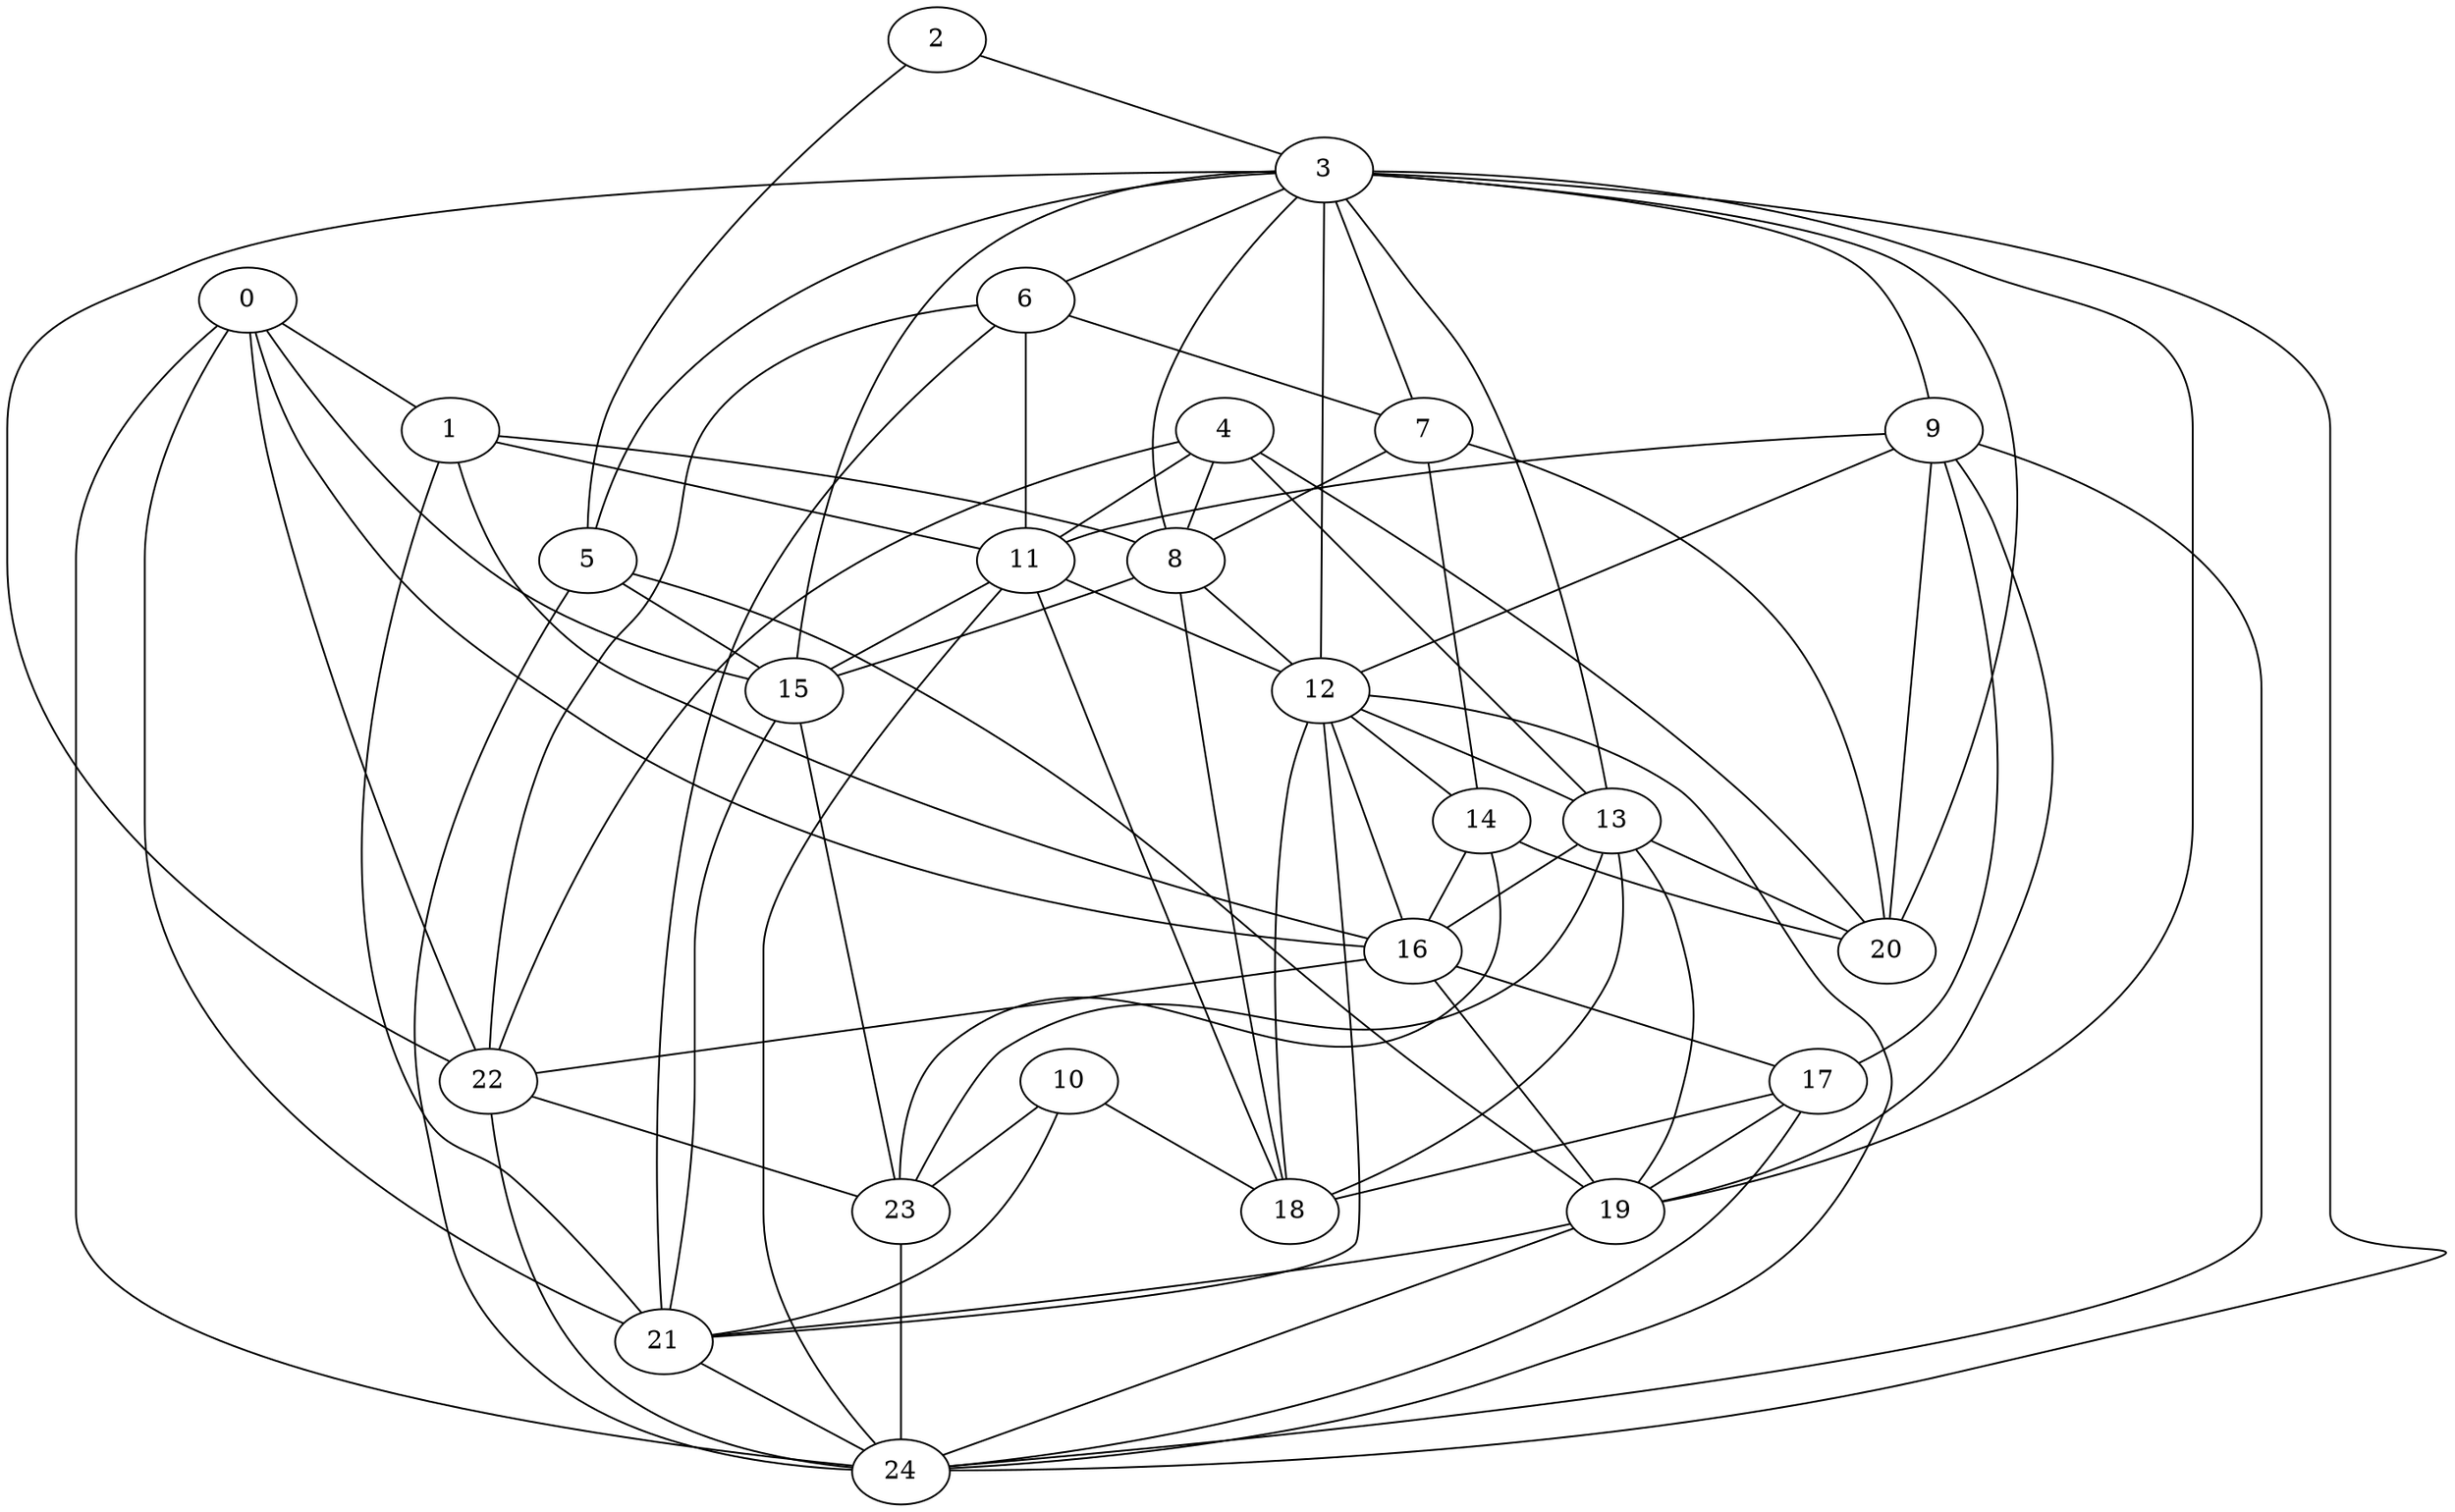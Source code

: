 strict graph "gnp_random_graph(25,0.25)" {
0;
1;
2;
3;
4;
5;
6;
7;
8;
9;
10;
11;
12;
13;
14;
15;
16;
17;
18;
19;
20;
21;
22;
23;
24;
0 -- 1  [is_available=True, prob="0.973440121948"];
0 -- 15  [is_available=True, prob="0.254825210187"];
0 -- 16  [is_available=True, prob="0.0152447134127"];
0 -- 21  [is_available=True, prob="0.453168074669"];
0 -- 22  [is_available=True, prob="0.474295257912"];
0 -- 24  [is_available=True, prob="0.583538531686"];
1 -- 8  [is_available=True, prob="1.0"];
1 -- 11  [is_available=True, prob="0.350046823805"];
1 -- 21  [is_available=True, prob="1.0"];
1 -- 16  [is_available=True, prob="0.768559782399"];
2 -- 3  [is_available=True, prob="1.0"];
2 -- 5  [is_available=True, prob="0.536512880259"];
3 -- 5  [is_available=True, prob="0.216110466445"];
3 -- 6  [is_available=True, prob="0.730652679007"];
3 -- 7  [is_available=True, prob="0.862646261152"];
3 -- 8  [is_available=True, prob="0.483533271526"];
3 -- 9  [is_available=True, prob="0.81848546225"];
3 -- 12  [is_available=True, prob="0.331869440388"];
3 -- 13  [is_available=True, prob="0.679671017187"];
3 -- 15  [is_available=True, prob="0.652452812792"];
3 -- 19  [is_available=True, prob="1.0"];
3 -- 20  [is_available=True, prob="0.478349218987"];
3 -- 22  [is_available=True, prob="0.844024448628"];
3 -- 24  [is_available=True, prob="0.633895449112"];
4 -- 8  [is_available=True, prob="1.0"];
4 -- 11  [is_available=True, prob="0.621556384147"];
4 -- 20  [is_available=True, prob="0.326602288456"];
4 -- 13  [is_available=True, prob="0.837549456191"];
4 -- 22  [is_available=True, prob="0.930834211893"];
5 -- 19  [is_available=True, prob="1.0"];
5 -- 24  [is_available=True, prob="0.743153968873"];
5 -- 15  [is_available=True, prob="0.0116655033698"];
6 -- 11  [is_available=True, prob="0.580506306083"];
6 -- 21  [is_available=True, prob="0.475131895166"];
6 -- 22  [is_available=True, prob="0.723494712294"];
6 -- 7  [is_available=True, prob="0.539551164909"];
7 -- 8  [is_available=True, prob="0.448935355302"];
7 -- 20  [is_available=True, prob="1.0"];
7 -- 14  [is_available=True, prob="1.0"];
8 -- 12  [is_available=True, prob="1.0"];
8 -- 15  [is_available=True, prob="0.908795860716"];
8 -- 18  [is_available=True, prob="0.57307073593"];
9 -- 11  [is_available=True, prob="0.289334209271"];
9 -- 12  [is_available=True, prob="0.690910200788"];
9 -- 17  [is_available=True, prob="1.0"];
9 -- 19  [is_available=True, prob="0.765205678946"];
9 -- 20  [is_available=True, prob="1.0"];
9 -- 24  [is_available=True, prob="1.0"];
10 -- 18  [is_available=True, prob="0.60441081384"];
10 -- 21  [is_available=True, prob="0.170784638434"];
10 -- 23  [is_available=True, prob="0.287758320973"];
11 -- 12  [is_available=True, prob="1.0"];
11 -- 15  [is_available=True, prob="0.876499361517"];
11 -- 18  [is_available=True, prob="0.13633412484"];
11 -- 24  [is_available=True, prob="1.0"];
12 -- 13  [is_available=True, prob="0.451685252183"];
12 -- 14  [is_available=True, prob="0.195134115648"];
12 -- 16  [is_available=True, prob="0.0780394710266"];
12 -- 18  [is_available=True, prob="1.0"];
12 -- 21  [is_available=True, prob="1.0"];
12 -- 24  [is_available=True, prob="1.0"];
13 -- 16  [is_available=True, prob="0.892289164099"];
13 -- 18  [is_available=True, prob="0.79684957497"];
13 -- 19  [is_available=True, prob="0.671905091015"];
13 -- 20  [is_available=True, prob="1.0"];
13 -- 23  [is_available=True, prob="0.704461016038"];
14 -- 16  [is_available=True, prob="0.714422123508"];
14 -- 20  [is_available=True, prob="0.251725631842"];
14 -- 23  [is_available=True, prob="0.765665626741"];
15 -- 21  [is_available=True, prob="0.714711596542"];
15 -- 23  [is_available=True, prob="0.251378461773"];
16 -- 17  [is_available=True, prob="1.0"];
16 -- 19  [is_available=True, prob="0.642692628114"];
16 -- 22  [is_available=True, prob="1.0"];
17 -- 18  [is_available=True, prob="1.0"];
17 -- 19  [is_available=True, prob="0.194172562347"];
17 -- 24  [is_available=True, prob="0.0631722520799"];
19 -- 21  [is_available=True, prob="0.271410559301"];
19 -- 24  [is_available=True, prob="0.0582516072116"];
21 -- 24  [is_available=True, prob="1.0"];
22 -- 23  [is_available=True, prob="1.0"];
22 -- 24  [is_available=True, prob="1.0"];
23 -- 24  [is_available=True, prob="0.416817571467"];
}
